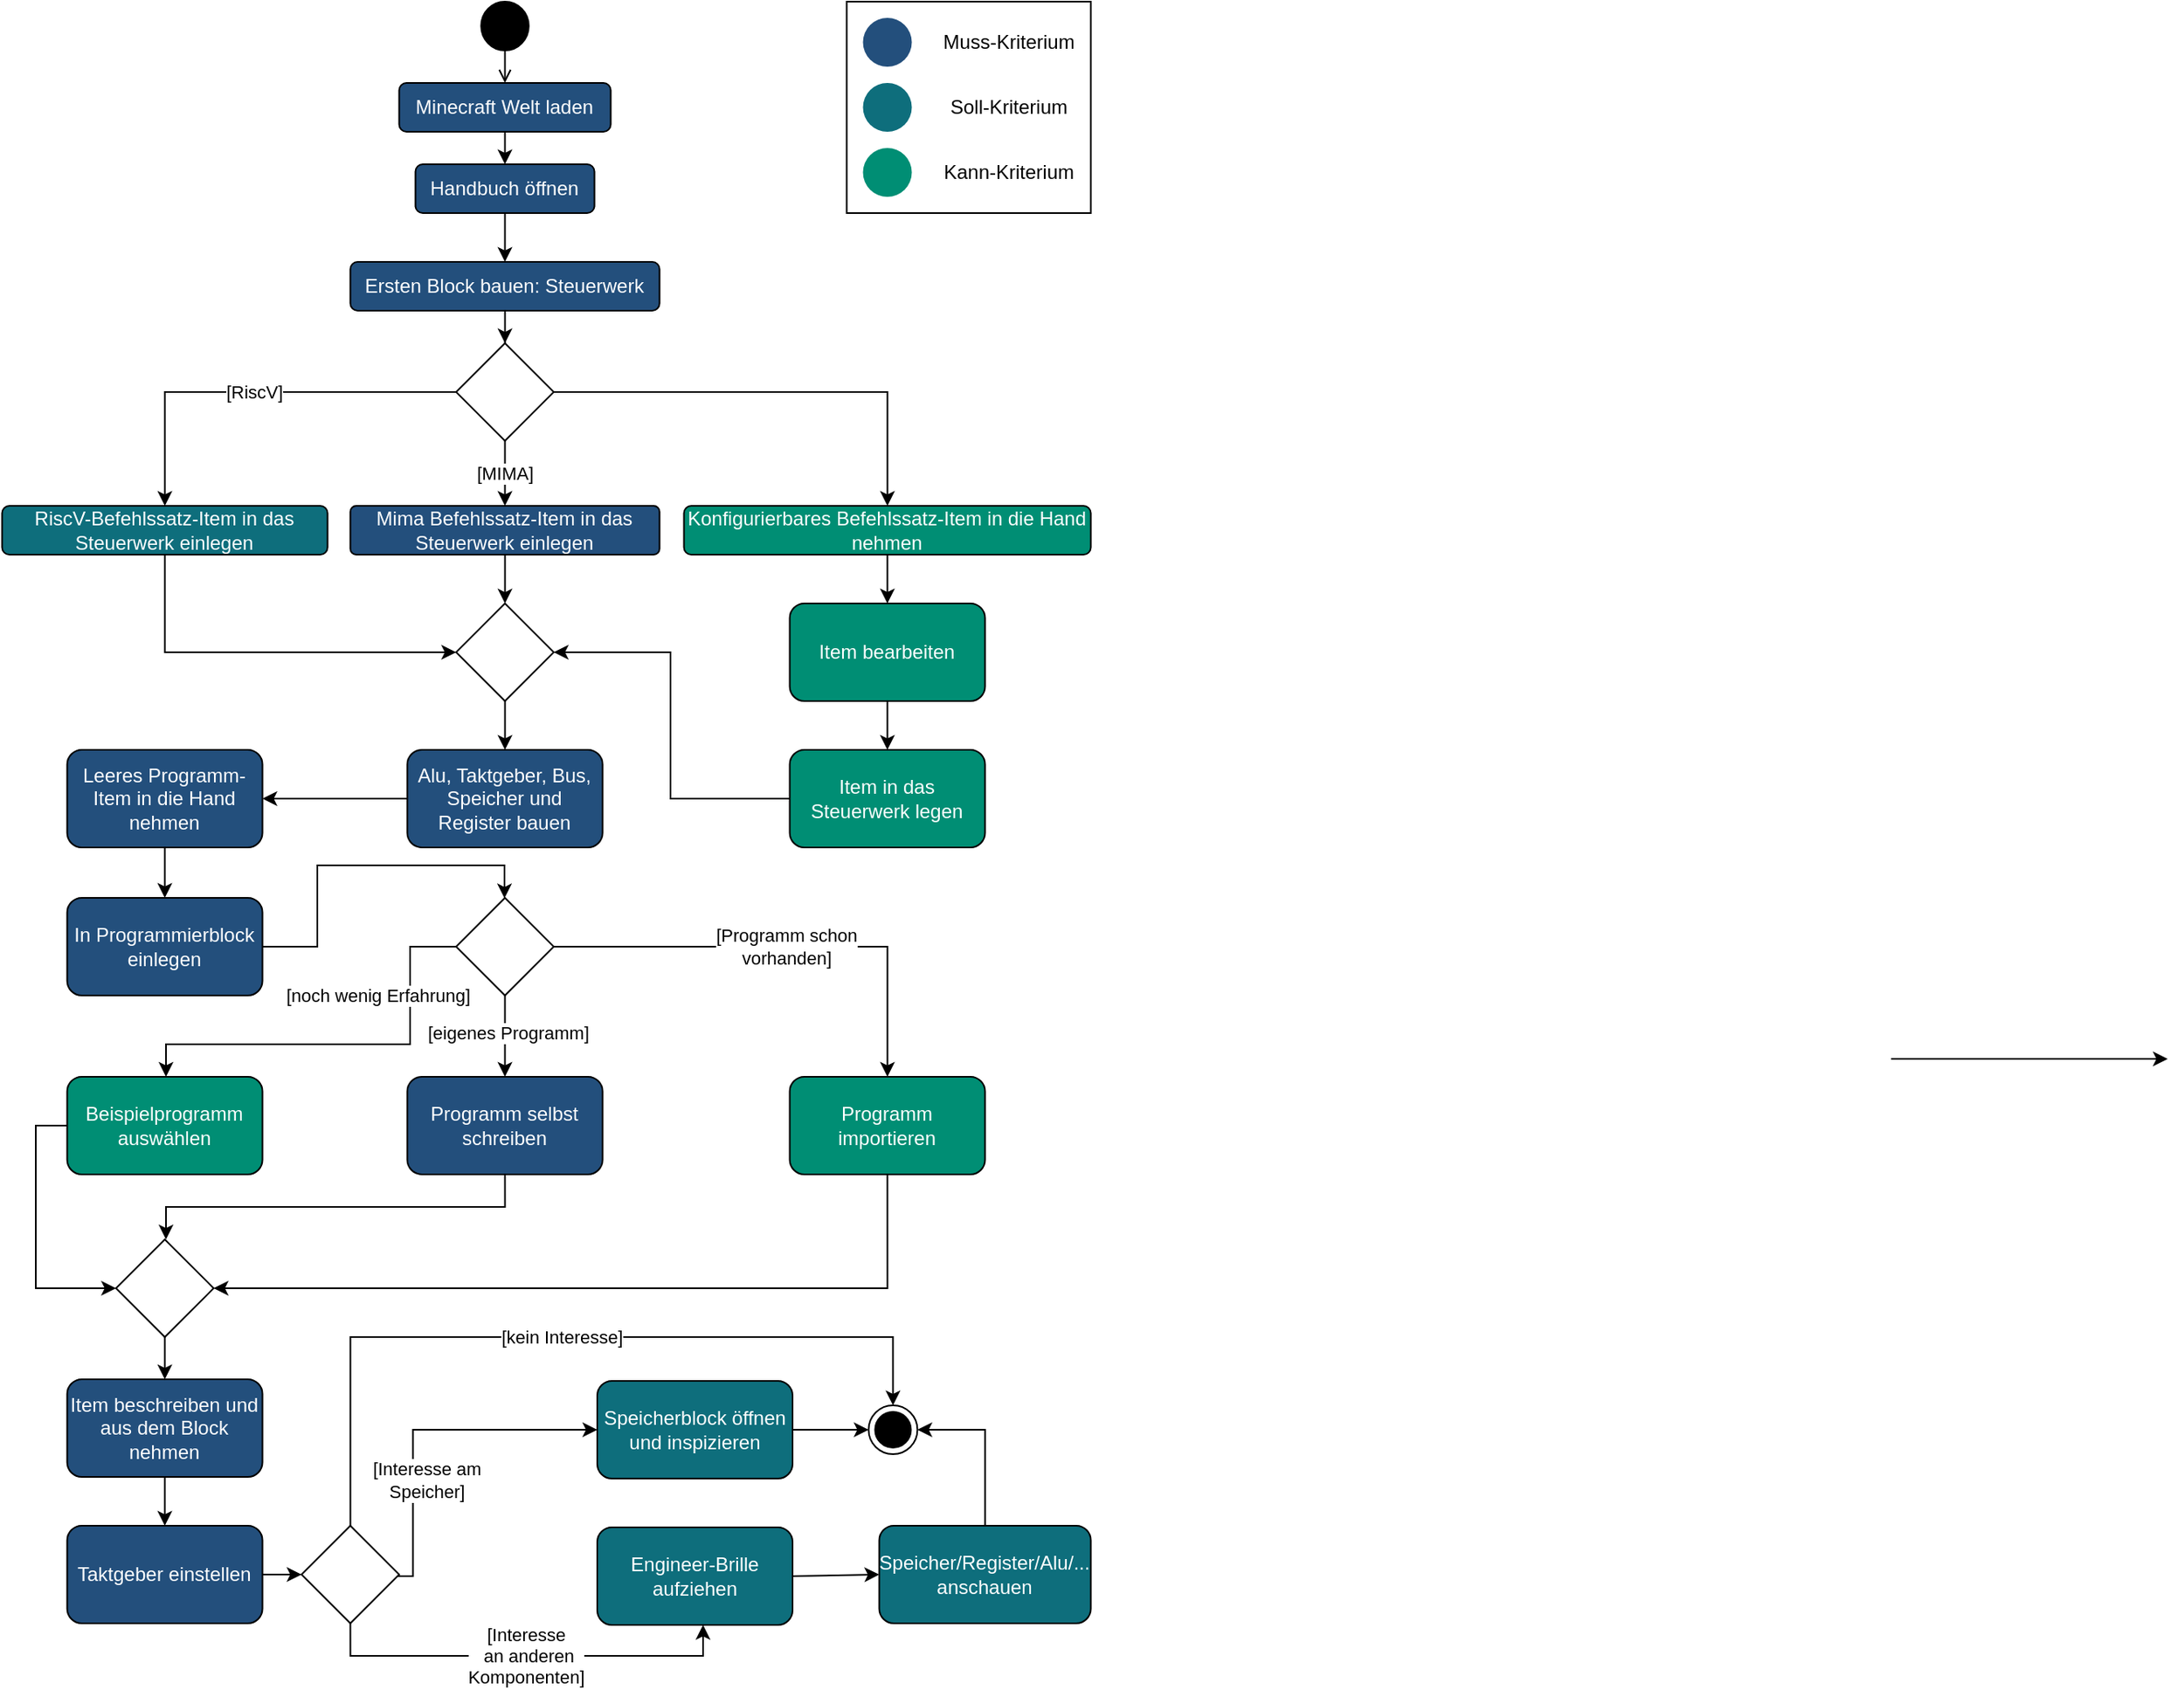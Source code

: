 <mxfile version="22.1.4" type="github">
  <diagram id="C5RBs43oDa-KdzZeNtuy" name="Page-1">
    <mxGraphModel dx="1798" dy="1415" grid="1" gridSize="10" guides="1" tooltips="1" connect="1" arrows="1" fold="1" page="1" pageScale="1" pageWidth="827" pageHeight="1169" math="0" shadow="0">
      <root>
        <mxCell id="WIyWlLk6GJQsqaUBKTNV-0" />
        <mxCell id="WIyWlLk6GJQsqaUBKTNV-1" parent="WIyWlLk6GJQsqaUBKTNV-0" />
        <mxCell id="O5BcbNm2OCLrN9YEBHeC-1" value="" style="endArrow=open;html=1;rounded=0;align=center;verticalAlign=top;endFill=0;labelBackgroundColor=none;endSize=6;exitX=0.5;exitY=1;exitDx=0;exitDy=0;entryX=0.5;entryY=0;entryDx=0;entryDy=0;noEdgeStyle=1;orthogonal=1;" parent="WIyWlLk6GJQsqaUBKTNV-1" source="O5BcbNm2OCLrN9YEBHeC-2" target="O5BcbNm2OCLrN9YEBHeC-4" edge="1">
          <mxGeometry relative="1" as="geometry">
            <mxPoint x="-611" y="64" as="targetPoint" />
            <mxPoint x="-401.004" y="163.997" as="sourcePoint" />
          </mxGeometry>
        </mxCell>
        <mxCell id="O5BcbNm2OCLrN9YEBHeC-2" value="" style="ellipse;fillColor=strokeColor;html=1;" parent="WIyWlLk6GJQsqaUBKTNV-1" vertex="1">
          <mxGeometry x="1243.66" width="29.23" height="30" as="geometry" />
        </mxCell>
        <mxCell id="O5BcbNm2OCLrN9YEBHeC-4" value="Minecraft Welt laden" style="rounded=1;whiteSpace=wrap;html=1;fillColor=#234F7C;fontColor=#FFFFFF;" parent="WIyWlLk6GJQsqaUBKTNV-1" vertex="1">
          <mxGeometry x="1193.273" y="50" width="130" height="30" as="geometry" />
        </mxCell>
        <mxCell id="O5BcbNm2OCLrN9YEBHeC-5" value="Handbuch öffnen" style="rounded=1;whiteSpace=wrap;html=1;fillColor=#234F7C;fontColor=#FFFFFF;" parent="WIyWlLk6GJQsqaUBKTNV-1" vertex="1">
          <mxGeometry x="1203.273" y="100" width="110" height="30" as="geometry" />
        </mxCell>
        <mxCell id="O5BcbNm2OCLrN9YEBHeC-6" value="" style="endArrow=classic;html=1;rounded=0;entryX=0.5;entryY=0;entryDx=0;entryDy=0;exitX=0.5;exitY=1;exitDx=0;exitDy=0;noEdgeStyle=1;orthogonal=1;fontColor=#FFFFFF;" parent="WIyWlLk6GJQsqaUBKTNV-1" source="O5BcbNm2OCLrN9YEBHeC-4" target="O5BcbNm2OCLrN9YEBHeC-5" edge="1">
          <mxGeometry width="50" height="50" relative="1" as="geometry">
            <mxPoint x="-1306" y="164" as="sourcePoint" />
            <mxPoint x="-1176" y="284" as="targetPoint" />
          </mxGeometry>
        </mxCell>
        <mxCell id="bx49-o98QQ3P4vnW_Qpf-37" value="" style="edgeStyle=orthogonalEdgeStyle;rounded=0;orthogonalLoop=1;jettySize=auto;html=1;" parent="WIyWlLk6GJQsqaUBKTNV-1" source="O5BcbNm2OCLrN9YEBHeC-8" target="O5BcbNm2OCLrN9YEBHeC-18" edge="1">
          <mxGeometry relative="1" as="geometry" />
        </mxCell>
        <mxCell id="O5BcbNm2OCLrN9YEBHeC-8" value="Ersten Block bauen: Steuerwerk" style="rounded=1;whiteSpace=wrap;html=1;fillColor=#234F7C;fontColor=#FFFFFF;" parent="WIyWlLk6GJQsqaUBKTNV-1" vertex="1">
          <mxGeometry x="1163.273" y="160" width="190" height="30" as="geometry" />
        </mxCell>
        <mxCell id="O5BcbNm2OCLrN9YEBHeC-9" value="" style="edgeStyle=none;orthogonalLoop=1;jettySize=auto;html=1;rounded=0;exitX=0.5;exitY=1;exitDx=0;exitDy=0;entryX=0.5;entryY=0;entryDx=0;entryDy=0;noEdgeStyle=1;orthogonal=1;fontColor=#FFFFFF;" parent="WIyWlLk6GJQsqaUBKTNV-1" source="O5BcbNm2OCLrN9YEBHeC-5" target="O5BcbNm2OCLrN9YEBHeC-8" edge="1">
          <mxGeometry width="80" relative="1" as="geometry">
            <mxPoint x="-1336" y="254" as="sourcePoint" />
            <mxPoint x="-1256" y="254" as="targetPoint" />
          </mxGeometry>
        </mxCell>
        <mxCell id="xOtd-ycJuPaN9KhV8kSK-6" style="edgeStyle=orthogonalEdgeStyle;rounded=0;orthogonalLoop=1;jettySize=auto;html=1;" edge="1" parent="WIyWlLk6GJQsqaUBKTNV-1" source="O5BcbNm2OCLrN9YEBHeC-15" target="O5BcbNm2OCLrN9YEBHeC-30">
          <mxGeometry relative="1" as="geometry" />
        </mxCell>
        <mxCell id="O5BcbNm2OCLrN9YEBHeC-15" value="Mima Befehlssatz-Item in das Steuerwerk einlegen" style="rounded=1;whiteSpace=wrap;html=1;fillColor=#234F7C;fontColor=#FFFFFF;arcSize=12;shadow=0;" parent="WIyWlLk6GJQsqaUBKTNV-1" vertex="1">
          <mxGeometry x="1163.273" y="310" width="190" height="30" as="geometry" />
        </mxCell>
        <mxCell id="xOtd-ycJuPaN9KhV8kSK-7" style="edgeStyle=orthogonalEdgeStyle;rounded=0;orthogonalLoop=1;jettySize=auto;html=1;" edge="1" parent="WIyWlLk6GJQsqaUBKTNV-1" source="O5BcbNm2OCLrN9YEBHeC-16" target="O5BcbNm2OCLrN9YEBHeC-30">
          <mxGeometry relative="1" as="geometry">
            <Array as="points">
              <mxPoint x="1049" y="400" />
            </Array>
          </mxGeometry>
        </mxCell>
        <mxCell id="O5BcbNm2OCLrN9YEBHeC-16" value="RiscV-Befehlssatz-Item in das Steuerwerk einlegen" style="rounded=1;whiteSpace=wrap;html=1;fillColor=#0E6E7C;fontColor=#FFFFFF;" parent="WIyWlLk6GJQsqaUBKTNV-1" vertex="1">
          <mxGeometry x="949.273" y="310" width="200" height="30" as="geometry" />
        </mxCell>
        <mxCell id="O5BcbNm2OCLrN9YEBHeC-17" value="Konfigurierbares Befehlssatz-Item in die Hand nehmen" style="rounded=1;whiteSpace=wrap;html=1;fillColor=#008e74;fontColor=#FFFFFF;" parent="WIyWlLk6GJQsqaUBKTNV-1" vertex="1">
          <mxGeometry x="1368.273" y="310" width="250" height="30" as="geometry" />
        </mxCell>
        <mxCell id="O5BcbNm2OCLrN9YEBHeC-18" value="" style="rhombus;whiteSpace=wrap;html=1;portConstraintRotation=1;" parent="WIyWlLk6GJQsqaUBKTNV-1" vertex="1">
          <mxGeometry x="1228.273" y="210" width="60" height="60" as="geometry" />
        </mxCell>
        <mxCell id="O5BcbNm2OCLrN9YEBHeC-20" value="[MIMA]" style="edgeStyle=orthogonalEdgeStyle;orthogonalLoop=1;jettySize=auto;html=1;rounded=0;orthogonal=1;fontColor=#000000;" parent="WIyWlLk6GJQsqaUBKTNV-1" source="O5BcbNm2OCLrN9YEBHeC-18" target="O5BcbNm2OCLrN9YEBHeC-15" edge="1">
          <mxGeometry width="80" relative="1" as="geometry">
            <mxPoint x="-1186" y="384" as="sourcePoint" />
            <mxPoint x="-1106" y="384" as="targetPoint" />
          </mxGeometry>
        </mxCell>
        <mxCell id="O5BcbNm2OCLrN9YEBHeC-21" value="[RiscV]" style="edgeStyle=orthogonalEdgeStyle;orthogonalLoop=1;jettySize=auto;html=1;rounded=0;orthogonal=1;jumpStyle=sharp;" parent="WIyWlLk6GJQsqaUBKTNV-1" source="O5BcbNm2OCLrN9YEBHeC-18" target="O5BcbNm2OCLrN9YEBHeC-16" edge="1">
          <mxGeometry width="80" relative="1" as="geometry">
            <mxPoint x="-1196" y="584" as="sourcePoint" />
            <mxPoint x="-1116" y="584" as="targetPoint" />
          </mxGeometry>
        </mxCell>
        <mxCell id="xOtd-ycJuPaN9KhV8kSK-9" style="edgeStyle=orthogonalEdgeStyle;rounded=0;orthogonalLoop=1;jettySize=auto;html=1;" edge="1" parent="WIyWlLk6GJQsqaUBKTNV-1" source="O5BcbNm2OCLrN9YEBHeC-25" target="O5BcbNm2OCLrN9YEBHeC-35">
          <mxGeometry relative="1" as="geometry" />
        </mxCell>
        <mxCell id="O5BcbNm2OCLrN9YEBHeC-25" value="Alu, Taktgeber, Bus, Speicher und Register bauen" style="rounded=1;whiteSpace=wrap;html=1;fillColor=#234F7C;strokeColor=#000000;fontColor=#FFFFFF;" parent="WIyWlLk6GJQsqaUBKTNV-1" vertex="1">
          <mxGeometry x="1198.273" y="460" width="120" height="60" as="geometry" />
        </mxCell>
        <mxCell id="xOtd-ycJuPaN9KhV8kSK-8" style="edgeStyle=orthogonalEdgeStyle;rounded=0;orthogonalLoop=1;jettySize=auto;html=1;" edge="1" parent="WIyWlLk6GJQsqaUBKTNV-1" source="O5BcbNm2OCLrN9YEBHeC-30" target="O5BcbNm2OCLrN9YEBHeC-25">
          <mxGeometry relative="1" as="geometry" />
        </mxCell>
        <mxCell id="O5BcbNm2OCLrN9YEBHeC-30" value="" style="rhombus;whiteSpace=wrap;html=1;double=0;portConstraintRotation=1;fontColor=#FFFFFF;" parent="WIyWlLk6GJQsqaUBKTNV-1" vertex="1">
          <mxGeometry x="1228.273" y="370" width="60" height="60" as="geometry" />
        </mxCell>
        <mxCell id="O5BcbNm2OCLrN9YEBHeC-32" value="" style="edgeStyle=none;orthogonalLoop=1;jettySize=auto;html=1;rounded=0;noEdgeStyle=1;orthogonal=1;fontColor=#FFFFFF;" parent="WIyWlLk6GJQsqaUBKTNV-1" source="O5BcbNm2OCLrN9YEBHeC-17" target="O5BcbNm2OCLrN9YEBHeC-37" edge="1">
          <mxGeometry width="80" relative="1" as="geometry">
            <mxPoint x="-400" y="880" as="sourcePoint" />
            <mxPoint x="-560" y="630" as="targetPoint" />
          </mxGeometry>
        </mxCell>
        <mxCell id="O5BcbNm2OCLrN9YEBHeC-35" value="Leeres Programm-Item in die Hand nehmen" style="rounded=1;whiteSpace=wrap;html=1;fontColor=#FFFFFF;fillColor=#234F7C;" parent="WIyWlLk6GJQsqaUBKTNV-1" vertex="1">
          <mxGeometry x="989.273" y="460" width="120" height="60" as="geometry" />
        </mxCell>
        <mxCell id="O5BcbNm2OCLrN9YEBHeC-37" value="Item bearbeiten" style="rounded=1;whiteSpace=wrap;html=1;fillColor=#008E74;fontColor=#FFFFFF;" parent="WIyWlLk6GJQsqaUBKTNV-1" vertex="1">
          <mxGeometry x="1433.273" y="370" width="120" height="60" as="geometry" />
        </mxCell>
        <mxCell id="xOtd-ycJuPaN9KhV8kSK-5" style="edgeStyle=orthogonalEdgeStyle;rounded=0;orthogonalLoop=1;jettySize=auto;html=1;" edge="1" parent="WIyWlLk6GJQsqaUBKTNV-1" source="O5BcbNm2OCLrN9YEBHeC-38" target="O5BcbNm2OCLrN9YEBHeC-30">
          <mxGeometry relative="1" as="geometry">
            <Array as="points">
              <mxPoint x="1360" y="490" />
              <mxPoint x="1360" y="400" />
            </Array>
          </mxGeometry>
        </mxCell>
        <mxCell id="O5BcbNm2OCLrN9YEBHeC-38" value="Item in das Steuerwerk legen" style="rounded=1;whiteSpace=wrap;html=1;fillColor=#008E74;fontColor=#FFFFFF;" parent="WIyWlLk6GJQsqaUBKTNV-1" vertex="1">
          <mxGeometry x="1433.273" y="460" width="120" height="60" as="geometry" />
        </mxCell>
        <mxCell id="O5BcbNm2OCLrN9YEBHeC-39" value="" style="edgeStyle=none;orthogonalLoop=1;jettySize=auto;html=1;rounded=0;exitX=0.5;exitY=1;exitDx=0;exitDy=0;entryX=0.5;entryY=0;entryDx=0;entryDy=0;noEdgeStyle=1;orthogonal=1;fontColor=#FFFFFF;" parent="WIyWlLk6GJQsqaUBKTNV-1" source="O5BcbNm2OCLrN9YEBHeC-37" target="O5BcbNm2OCLrN9YEBHeC-38" edge="1">
          <mxGeometry width="80" relative="1" as="geometry">
            <mxPoint x="-590" y="690" as="sourcePoint" />
            <mxPoint x="-510" y="690" as="targetPoint" />
          </mxGeometry>
        </mxCell>
        <mxCell id="xOtd-ycJuPaN9KhV8kSK-0" style="edgeStyle=orthogonalEdgeStyle;rounded=0;orthogonalLoop=1;jettySize=auto;html=1;" edge="1" parent="WIyWlLk6GJQsqaUBKTNV-1" source="O5BcbNm2OCLrN9YEBHeC-41" target="O5BcbNm2OCLrN9YEBHeC-46">
          <mxGeometry relative="1" as="geometry">
            <Array as="points">
              <mxPoint x="1143" y="581" />
              <mxPoint x="1143" y="531" />
              <mxPoint x="1258" y="531" />
            </Array>
          </mxGeometry>
        </mxCell>
        <mxCell id="O5BcbNm2OCLrN9YEBHeC-41" value="In Programmierblock einlegen" style="rounded=1;whiteSpace=wrap;html=1;fillColor=#234F7C;fontColor=#FFFFFF;" parent="WIyWlLk6GJQsqaUBKTNV-1" vertex="1">
          <mxGeometry x="989.273" y="551" width="120" height="60" as="geometry" />
        </mxCell>
        <mxCell id="O5BcbNm2OCLrN9YEBHeC-42" value="" style="edgeStyle=none;orthogonalLoop=1;jettySize=auto;html=1;rounded=0;exitX=0.5;exitY=1;exitDx=0;exitDy=0;noEdgeStyle=1;orthogonal=1;fontColor=#FFFFFF;" parent="WIyWlLk6GJQsqaUBKTNV-1" source="O5BcbNm2OCLrN9YEBHeC-35" target="O5BcbNm2OCLrN9YEBHeC-41" edge="1">
          <mxGeometry width="80" relative="1" as="geometry">
            <mxPoint x="-519" y="961" as="sourcePoint" />
            <mxPoint x="-439" y="961" as="targetPoint" />
          </mxGeometry>
        </mxCell>
        <mxCell id="O5BcbNm2OCLrN9YEBHeC-44" value="Beispielprogramm auswählen" style="rounded=1;whiteSpace=wrap;html=1;fontColor=#FFFFFF;fillColor=#008E74;" parent="WIyWlLk6GJQsqaUBKTNV-1" vertex="1">
          <mxGeometry x="989.273" y="661" width="120" height="60" as="geometry" />
        </mxCell>
        <mxCell id="O5BcbNm2OCLrN9YEBHeC-45" value="" style="edgeStyle=none;orthogonalLoop=1;jettySize=auto;html=1;rounded=0;noEdgeStyle=1;orthogonal=1;" parent="WIyWlLk6GJQsqaUBKTNV-1" edge="1">
          <mxGeometry width="80" relative="1" as="geometry">
            <mxPoint x="2110.003" y="650" as="sourcePoint" />
            <mxPoint x="2280.003" y="650" as="targetPoint" />
          </mxGeometry>
        </mxCell>
        <mxCell id="O5BcbNm2OCLrN9YEBHeC-46" value="" style="rhombus;whiteSpace=wrap;html=1;portConstraintRotation=1;" parent="WIyWlLk6GJQsqaUBKTNV-1" vertex="1">
          <mxGeometry x="1228.273" y="551" width="60" height="60" as="geometry" />
        </mxCell>
        <mxCell id="O5BcbNm2OCLrN9YEBHeC-47" value="Programm selbst schreiben" style="rounded=1;whiteSpace=wrap;html=1;fillColor=#234F7C;fontColor=#FFFFFF;" parent="WIyWlLk6GJQsqaUBKTNV-1" vertex="1">
          <mxGeometry x="1198.273" y="661" width="120" height="60" as="geometry" />
        </mxCell>
        <mxCell id="bx49-o98QQ3P4vnW_Qpf-1" value="" style="edgeStyle=orthogonalEdgeStyle;orthogonalLoop=1;jettySize=auto;html=1;rounded=0;orthogonal=1;" parent="WIyWlLk6GJQsqaUBKTNV-1" source="O5BcbNm2OCLrN9YEBHeC-46" target="O5BcbNm2OCLrN9YEBHeC-44" edge="1">
          <mxGeometry width="80" relative="1" as="geometry">
            <mxPoint x="350" y="1711" as="sourcePoint" />
            <mxPoint x="430" y="1711" as="targetPoint" />
            <Array as="points">
              <mxPoint x="1200" y="581" />
              <mxPoint x="1200" y="641" />
              <mxPoint x="1050" y="641" />
            </Array>
          </mxGeometry>
        </mxCell>
        <mxCell id="bx49-o98QQ3P4vnW_Qpf-36" value="[noch wenig Erfahrung]" style="edgeLabel;html=1;align=center;verticalAlign=middle;resizable=0;points=[];" parent="bx49-o98QQ3P4vnW_Qpf-1" vertex="1" connectable="0">
          <mxGeometry x="-0.001" y="-2" relative="1" as="geometry">
            <mxPoint x="20" y="-28" as="offset" />
          </mxGeometry>
        </mxCell>
        <mxCell id="bx49-o98QQ3P4vnW_Qpf-2" value="" style="edgeStyle=orthogonalEdgeStyle;orthogonalLoop=1;jettySize=auto;html=1;rounded=0;orthogonal=1;" parent="WIyWlLk6GJQsqaUBKTNV-1" source="O5BcbNm2OCLrN9YEBHeC-46" target="O5BcbNm2OCLrN9YEBHeC-47" edge="1">
          <mxGeometry width="80" relative="1" as="geometry">
            <mxPoint x="600" y="1781" as="sourcePoint" />
            <mxPoint x="680" y="1781" as="targetPoint" />
          </mxGeometry>
        </mxCell>
        <mxCell id="xOtd-ycJuPaN9KhV8kSK-12" value="[eigenes Programm]" style="edgeLabel;html=1;align=center;verticalAlign=middle;resizable=0;points=[];" vertex="1" connectable="0" parent="bx49-o98QQ3P4vnW_Qpf-2">
          <mxGeometry x="-0.074" y="1" relative="1" as="geometry">
            <mxPoint as="offset" />
          </mxGeometry>
        </mxCell>
        <mxCell id="bx49-o98QQ3P4vnW_Qpf-3" value="Programm importieren" style="rounded=1;whiteSpace=wrap;html=1;fillColor=#008E74;fontColor=#FFFFFF;" parent="WIyWlLk6GJQsqaUBKTNV-1" vertex="1">
          <mxGeometry x="1433.273" y="661" width="120" height="60" as="geometry" />
        </mxCell>
        <mxCell id="bx49-o98QQ3P4vnW_Qpf-4" value="[Programm schon &lt;br&gt;vorhanden]" style="edgeStyle=orthogonalEdgeStyle;orthogonalLoop=1;jettySize=auto;html=1;rounded=0;orthogonal=1;" parent="WIyWlLk6GJQsqaUBKTNV-1" source="O5BcbNm2OCLrN9YEBHeC-46" target="bx49-o98QQ3P4vnW_Qpf-3" edge="1">
          <mxGeometry width="80" relative="1" as="geometry">
            <mxPoint x="530" y="1741" as="sourcePoint" />
            <mxPoint x="610" y="1741" as="targetPoint" />
          </mxGeometry>
        </mxCell>
        <mxCell id="bx49-o98QQ3P4vnW_Qpf-8" value="" style="edgeStyle=orthogonalEdgeStyle;orthogonalLoop=1;jettySize=auto;html=1;rounded=0;orthogonal=1;jumpStyle=sharp;" parent="WIyWlLk6GJQsqaUBKTNV-1" source="O5BcbNm2OCLrN9YEBHeC-18" target="O5BcbNm2OCLrN9YEBHeC-17" edge="1">
          <mxGeometry width="80" relative="1" as="geometry">
            <mxPoint x="460.229" y="400" as="sourcePoint" />
            <mxPoint x="410" y="460" as="targetPoint" />
          </mxGeometry>
        </mxCell>
        <mxCell id="bx49-o98QQ3P4vnW_Qpf-14" value="" style="rhombus;whiteSpace=wrap;html=1;portConstraintRotation=1;" parent="WIyWlLk6GJQsqaUBKTNV-1" vertex="1">
          <mxGeometry x="1019.273" y="761" width="60" height="60" as="geometry" />
        </mxCell>
        <mxCell id="bx49-o98QQ3P4vnW_Qpf-15" value="" style="edgeStyle=orthogonalEdgeStyle;orthogonalLoop=1;jettySize=auto;html=1;rounded=0;orthogonal=1;" parent="WIyWlLk6GJQsqaUBKTNV-1" source="O5BcbNm2OCLrN9YEBHeC-44" target="bx49-o98QQ3P4vnW_Qpf-14" edge="1">
          <mxGeometry width="80" relative="1" as="geometry">
            <mxPoint x="281" y="1931" as="sourcePoint" />
            <mxPoint x="361" y="1931" as="targetPoint" />
            <Array as="points">
              <mxPoint x="970" y="691" />
              <mxPoint x="970" y="791" />
            </Array>
          </mxGeometry>
        </mxCell>
        <mxCell id="bx49-o98QQ3P4vnW_Qpf-16" value="" style="edgeStyle=orthogonalEdgeStyle;orthogonalLoop=1;jettySize=auto;html=1;rounded=0;exitX=0.5;exitY=1;exitDx=0;exitDy=0;entryX=0.5;entryY=0;entryDx=0;entryDy=0;orthogonal=1;" parent="WIyWlLk6GJQsqaUBKTNV-1" source="O5BcbNm2OCLrN9YEBHeC-47" target="bx49-o98QQ3P4vnW_Qpf-14" edge="1">
          <mxGeometry width="80" relative="1" as="geometry">
            <mxPoint x="360" y="1981" as="sourcePoint" />
            <mxPoint x="440" y="1981" as="targetPoint" />
            <Array as="points">
              <mxPoint x="1258" y="741" />
              <mxPoint x="1050" y="741" />
              <mxPoint x="1050" y="761" />
            </Array>
          </mxGeometry>
        </mxCell>
        <mxCell id="bx49-o98QQ3P4vnW_Qpf-17" value="" style="edgeStyle=orthogonalEdgeStyle;orthogonalLoop=1;jettySize=auto;html=1;rounded=0;exitX=0.5;exitY=1;exitDx=0;exitDy=0;entryX=1;entryY=0.5;entryDx=0;entryDy=0;orthogonal=1;" parent="WIyWlLk6GJQsqaUBKTNV-1" source="bx49-o98QQ3P4vnW_Qpf-3" target="bx49-o98QQ3P4vnW_Qpf-14" edge="1">
          <mxGeometry width="80" relative="1" as="geometry">
            <mxPoint x="540" y="2001" as="sourcePoint" />
            <mxPoint x="620" y="2001" as="targetPoint" />
          </mxGeometry>
        </mxCell>
        <mxCell id="bx49-o98QQ3P4vnW_Qpf-18" value="Item beschreiben und aus dem Block nehmen" style="rounded=1;whiteSpace=wrap;html=1;fillColor=#234F7C;fontColor=#FFFFFF;" parent="WIyWlLk6GJQsqaUBKTNV-1" vertex="1">
          <mxGeometry x="989.273" y="847" width="120" height="60" as="geometry" />
        </mxCell>
        <mxCell id="bx49-o98QQ3P4vnW_Qpf-19" value="" style="edgeStyle=none;orthogonalLoop=1;jettySize=auto;html=1;rounded=0;exitX=0.5;exitY=1;exitDx=0;exitDy=0;entryX=0.5;entryY=0;entryDx=0;entryDy=0;noEdgeStyle=1;orthogonal=1;" parent="WIyWlLk6GJQsqaUBKTNV-1" source="bx49-o98QQ3P4vnW_Qpf-14" target="bx49-o98QQ3P4vnW_Qpf-18" edge="1">
          <mxGeometry width="80" relative="1" as="geometry">
            <mxPoint x="721" y="2131" as="sourcePoint" />
            <mxPoint x="801" y="2131" as="targetPoint" />
          </mxGeometry>
        </mxCell>
        <mxCell id="bx49-o98QQ3P4vnW_Qpf-20" value="Taktgeber einstellen" style="rounded=1;whiteSpace=wrap;html=1;fillColor=#234F7C;fontColor=#FFFFFF;" parent="WIyWlLk6GJQsqaUBKTNV-1" vertex="1">
          <mxGeometry x="989.273" y="937" width="120" height="60" as="geometry" />
        </mxCell>
        <mxCell id="bx49-o98QQ3P4vnW_Qpf-21" value="" style="edgeStyle=none;orthogonalLoop=1;jettySize=auto;html=1;rounded=0;exitX=0.5;exitY=1;exitDx=0;exitDy=0;entryX=0.5;entryY=0;entryDx=0;entryDy=0;noEdgeStyle=1;orthogonal=1;fontColor=#FFFFFF;" parent="WIyWlLk6GJQsqaUBKTNV-1" source="bx49-o98QQ3P4vnW_Qpf-18" target="bx49-o98QQ3P4vnW_Qpf-20" edge="1">
          <mxGeometry width="80" relative="1" as="geometry">
            <mxPoint x="681" y="2017" as="sourcePoint" />
            <mxPoint x="761" y="2017" as="targetPoint" />
          </mxGeometry>
        </mxCell>
        <mxCell id="bx49-o98QQ3P4vnW_Qpf-22" value="" style="rhombus;whiteSpace=wrap;html=1;portConstraintRotation=1;" parent="WIyWlLk6GJQsqaUBKTNV-1" vertex="1">
          <mxGeometry x="1133.273" y="937.0" width="60" height="60" as="geometry" />
        </mxCell>
        <mxCell id="bx49-o98QQ3P4vnW_Qpf-23" value="" style="edgeStyle=none;orthogonalLoop=1;jettySize=auto;html=1;rounded=0;exitX=1;exitY=0.5;exitDx=0;exitDy=0;entryX=0;entryY=0.5;entryDx=0;entryDy=0;noEdgeStyle=1;orthogonal=1;" parent="WIyWlLk6GJQsqaUBKTNV-1" source="bx49-o98QQ3P4vnW_Qpf-20" target="bx49-o98QQ3P4vnW_Qpf-22" edge="1">
          <mxGeometry width="80" relative="1" as="geometry">
            <mxPoint x="630" y="2147" as="sourcePoint" />
            <mxPoint x="710" y="2147" as="targetPoint" />
          </mxGeometry>
        </mxCell>
        <mxCell id="xOtd-ycJuPaN9KhV8kSK-3" style="edgeStyle=orthogonalEdgeStyle;rounded=0;orthogonalLoop=1;jettySize=auto;html=1;entryX=0;entryY=0.5;entryDx=0;entryDy=0;" edge="1" parent="WIyWlLk6GJQsqaUBKTNV-1" source="bx49-o98QQ3P4vnW_Qpf-24" target="bx49-o98QQ3P4vnW_Qpf-38">
          <mxGeometry relative="1" as="geometry" />
        </mxCell>
        <mxCell id="bx49-o98QQ3P4vnW_Qpf-24" value="Speicherblock öffnen und inspizieren" style="rounded=1;whiteSpace=wrap;html=1;fillColor=#0E6E7C;fontColor=#FFFFFF;" parent="WIyWlLk6GJQsqaUBKTNV-1" vertex="1">
          <mxGeometry x="1315.003" y="848.0" width="120" height="60" as="geometry" />
        </mxCell>
        <mxCell id="bx49-o98QQ3P4vnW_Qpf-25" value="" style="edgeStyle=orthogonalEdgeStyle;orthogonalLoop=1;jettySize=auto;html=1;rounded=0;orthogonal=1;" parent="WIyWlLk6GJQsqaUBKTNV-1" source="bx49-o98QQ3P4vnW_Qpf-22" target="bx49-o98QQ3P4vnW_Qpf-24" edge="1">
          <mxGeometry width="80" relative="1" as="geometry">
            <mxPoint x="931.73" y="928" as="sourcePoint" />
            <mxPoint x="1101.73" y="838" as="targetPoint" />
            <Array as="points">
              <mxPoint x="1201.73" y="968" />
              <mxPoint x="1201.73" y="878" />
            </Array>
          </mxGeometry>
        </mxCell>
        <mxCell id="bx49-o98QQ3P4vnW_Qpf-35" value="[Interesse am &lt;br&gt;Speicher]" style="edgeLabel;html=1;align=center;verticalAlign=middle;resizable=0;points=[];" parent="bx49-o98QQ3P4vnW_Qpf-25" vertex="1" connectable="0">
          <mxGeometry x="-0.08" y="-1" relative="1" as="geometry">
            <mxPoint x="7" y="29" as="offset" />
          </mxGeometry>
        </mxCell>
        <mxCell id="bx49-o98QQ3P4vnW_Qpf-27" value="Engineer-Brille aufziehen" style="rounded=1;whiteSpace=wrap;html=1;fillColor=#0E6E7C;fontColor=#FFFFFF;" parent="WIyWlLk6GJQsqaUBKTNV-1" vertex="1">
          <mxGeometry x="1315.003" y="938" width="120" height="60" as="geometry" />
        </mxCell>
        <mxCell id="bx49-o98QQ3P4vnW_Qpf-28" value="[Interesse&lt;br&gt;&amp;nbsp;an anderen &lt;br&gt;Komponenten]" style="edgeStyle=orthogonalEdgeStyle;orthogonalLoop=1;jettySize=auto;html=1;rounded=0;exitX=0.5;exitY=1;exitDx=0;exitDy=0;orthogonal=1;" parent="WIyWlLk6GJQsqaUBKTNV-1" source="bx49-o98QQ3P4vnW_Qpf-22" target="bx49-o98QQ3P4vnW_Qpf-27" edge="1">
          <mxGeometry x="-0.001" width="80" relative="1" as="geometry">
            <mxPoint x="451.73" y="2258" as="sourcePoint" />
            <mxPoint x="531.73" y="2258" as="targetPoint" />
            <mxPoint as="offset" />
            <Array as="points">
              <mxPoint x="1163" y="1017" />
              <mxPoint x="1380" y="1017" />
            </Array>
          </mxGeometry>
        </mxCell>
        <mxCell id="bx49-o98QQ3P4vnW_Qpf-30" value="Speicher/Register/Alu/... anschauen" style="rounded=1;whiteSpace=wrap;html=1;fillColor=#0E6E7C;fontColor=#FFFFFF;" parent="WIyWlLk6GJQsqaUBKTNV-1" vertex="1">
          <mxGeometry x="1488.27" y="937" width="130" height="60" as="geometry" />
        </mxCell>
        <mxCell id="bx49-o98QQ3P4vnW_Qpf-31" value="" style="edgeStyle=none;orthogonalLoop=1;jettySize=auto;html=1;rounded=0;exitX=1;exitY=0.5;exitDx=0;exitDy=0;entryX=0;entryY=0.5;entryDx=0;entryDy=0;noEdgeStyle=1;orthogonal=1;fontColor=#FFFFFF;" parent="WIyWlLk6GJQsqaUBKTNV-1" source="bx49-o98QQ3P4vnW_Qpf-27" target="bx49-o98QQ3P4vnW_Qpf-30" edge="1">
          <mxGeometry width="80" relative="1" as="geometry">
            <mxPoint x="640" y="2467" as="sourcePoint" />
            <mxPoint x="720" y="2467" as="targetPoint" />
          </mxGeometry>
        </mxCell>
        <mxCell id="bx49-o98QQ3P4vnW_Qpf-38" value="" style="ellipse;html=1;shape=endState;fillColor=strokeColor;fontColor=#FFFFFF;" parent="WIyWlLk6GJQsqaUBKTNV-1" vertex="1">
          <mxGeometry x="1481.73" y="863" width="30" height="30" as="geometry" />
        </mxCell>
        <mxCell id="bx49-o98QQ3P4vnW_Qpf-41" value="[kein Interesse]" style="edgeStyle=orthogonalEdgeStyle;orthogonalLoop=1;jettySize=auto;html=1;rounded=0;entryX=0.5;entryY=0;entryDx=0;entryDy=0;" parent="WIyWlLk6GJQsqaUBKTNV-1" source="bx49-o98QQ3P4vnW_Qpf-22" target="bx49-o98QQ3P4vnW_Qpf-38" edge="1">
          <mxGeometry width="80" relative="1" as="geometry">
            <mxPoint x="1061.73" y="812" as="sourcePoint" />
            <mxPoint x="1451.73" y="832" as="targetPoint" />
            <Array as="points">
              <mxPoint x="1163" y="821" />
              <mxPoint x="1497" y="821" />
            </Array>
          </mxGeometry>
        </mxCell>
        <mxCell id="xOtd-ycJuPaN9KhV8kSK-11" style="edgeStyle=orthogonalEdgeStyle;rounded=0;orthogonalLoop=1;jettySize=auto;html=1;entryX=1;entryY=0.5;entryDx=0;entryDy=0;" edge="1" parent="WIyWlLk6GJQsqaUBKTNV-1" source="bx49-o98QQ3P4vnW_Qpf-30" target="bx49-o98QQ3P4vnW_Qpf-38">
          <mxGeometry relative="1" as="geometry">
            <Array as="points">
              <mxPoint x="1553" y="878" />
            </Array>
          </mxGeometry>
        </mxCell>
        <mxCell id="xOtd-ycJuPaN9KhV8kSK-22" value="" style="group" vertex="1" connectable="0" parent="WIyWlLk6GJQsqaUBKTNV-1">
          <mxGeometry x="1468.27" width="150" height="130" as="geometry" />
        </mxCell>
        <mxCell id="xOtd-ycJuPaN9KhV8kSK-23" value="" style="ellipse;whiteSpace=wrap;html=1;strokeColor=none;fillColor=#234F7C;" vertex="1" parent="xOtd-ycJuPaN9KhV8kSK-22">
          <mxGeometry x="10" y="10" width="30" height="30" as="geometry" />
        </mxCell>
        <mxCell id="xOtd-ycJuPaN9KhV8kSK-24" value="" style="ellipse;whiteSpace=wrap;html=1;strokeColor=none;fillColor=#0E6E7C;" vertex="1" parent="xOtd-ycJuPaN9KhV8kSK-22">
          <mxGeometry x="10" y="50" width="30" height="30" as="geometry" />
        </mxCell>
        <mxCell id="xOtd-ycJuPaN9KhV8kSK-25" value="" style="ellipse;whiteSpace=wrap;html=1;strokeColor=none;fillColor=#008E74;" vertex="1" parent="xOtd-ycJuPaN9KhV8kSK-22">
          <mxGeometry x="10" y="90" width="30" height="30" as="geometry" />
        </mxCell>
        <mxCell id="xOtd-ycJuPaN9KhV8kSK-26" value="Muss-Kriterium" style="text;html=1;strokeColor=none;fillColor=none;align=center;verticalAlign=middle;whiteSpace=wrap;rounded=0;" vertex="1" parent="xOtd-ycJuPaN9KhV8kSK-22">
          <mxGeometry x="50" y="10" width="100" height="30" as="geometry" />
        </mxCell>
        <mxCell id="xOtd-ycJuPaN9KhV8kSK-27" value="Soll-Kriterium" style="text;html=1;strokeColor=none;fillColor=none;align=center;verticalAlign=middle;whiteSpace=wrap;rounded=0;" vertex="1" parent="xOtd-ycJuPaN9KhV8kSK-22">
          <mxGeometry x="50" y="50" width="100" height="30" as="geometry" />
        </mxCell>
        <mxCell id="xOtd-ycJuPaN9KhV8kSK-28" value="Kann-Kriterium" style="text;html=1;strokeColor=none;fillColor=none;align=center;verticalAlign=middle;whiteSpace=wrap;rounded=0;" vertex="1" parent="xOtd-ycJuPaN9KhV8kSK-22">
          <mxGeometry x="50" y="90" width="100" height="30" as="geometry" />
        </mxCell>
        <mxCell id="xOtd-ycJuPaN9KhV8kSK-29" value="" style="rounded=0;whiteSpace=wrap;html=1;fillColor=none;" vertex="1" parent="xOtd-ycJuPaN9KhV8kSK-22">
          <mxGeometry width="150" height="130" as="geometry" />
        </mxCell>
      </root>
    </mxGraphModel>
  </diagram>
</mxfile>
